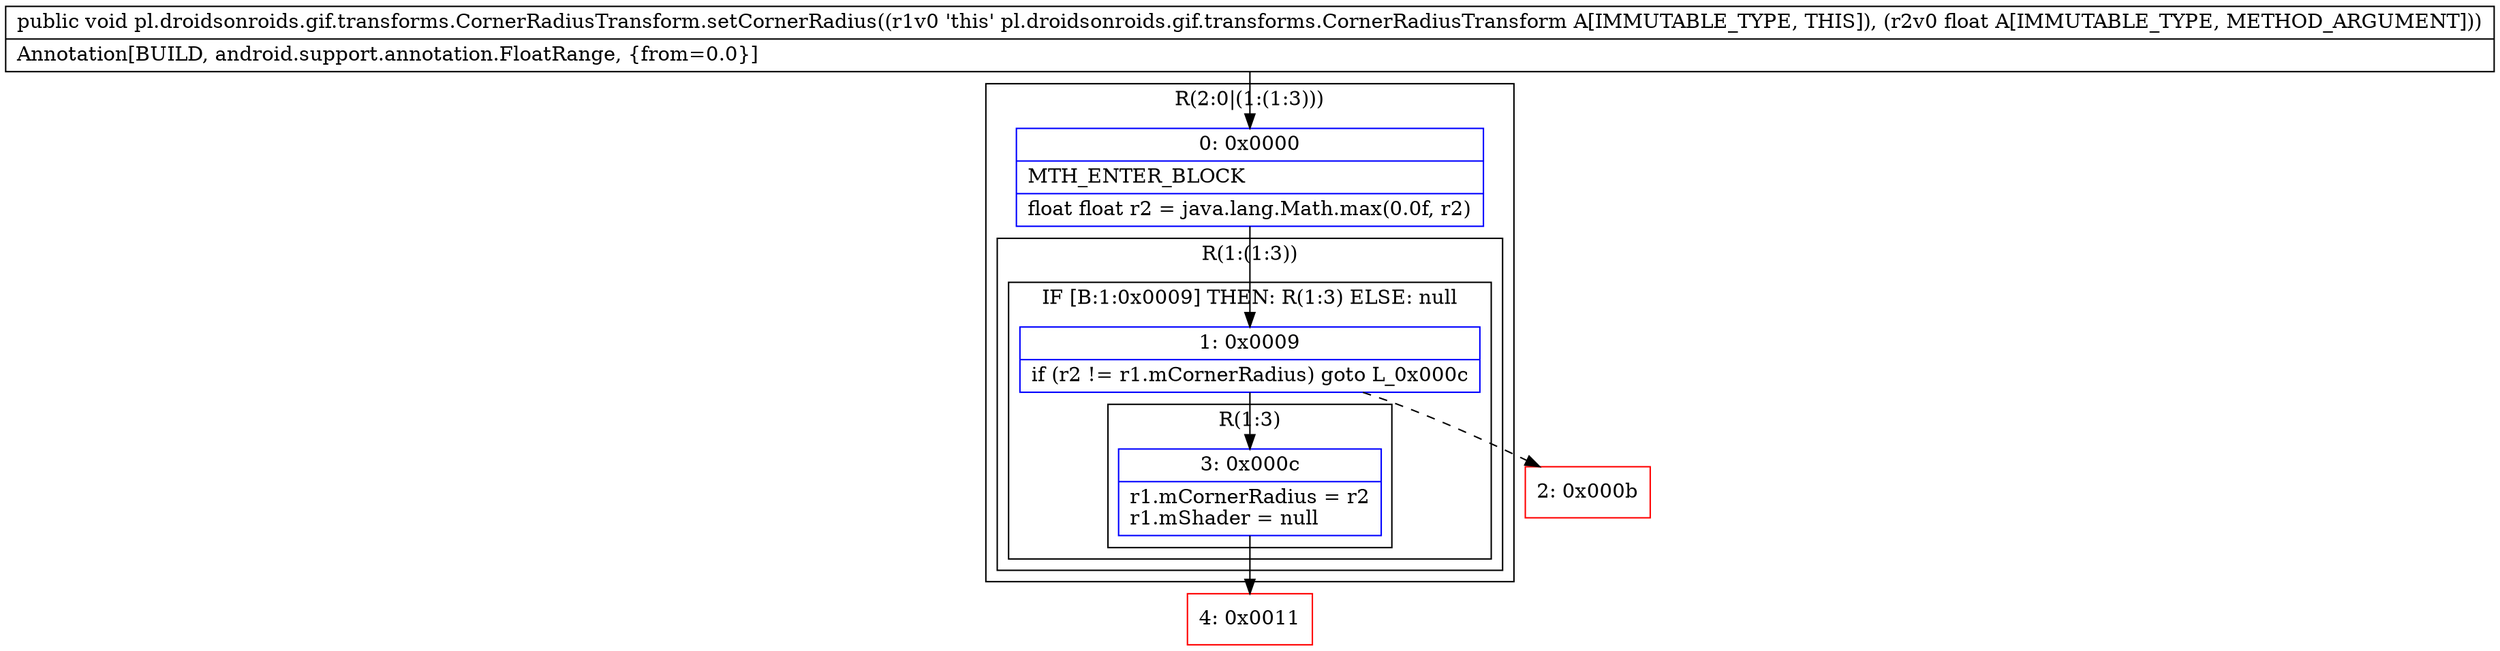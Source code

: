 digraph "CFG forpl.droidsonroids.gif.transforms.CornerRadiusTransform.setCornerRadius(F)V" {
subgraph cluster_Region_2086349132 {
label = "R(2:0|(1:(1:3)))";
node [shape=record,color=blue];
Node_0 [shape=record,label="{0\:\ 0x0000|MTH_ENTER_BLOCK\l|float float r2 = java.lang.Math.max(0.0f, r2)\l}"];
subgraph cluster_Region_1943116433 {
label = "R(1:(1:3))";
node [shape=record,color=blue];
subgraph cluster_IfRegion_730846258 {
label = "IF [B:1:0x0009] THEN: R(1:3) ELSE: null";
node [shape=record,color=blue];
Node_1 [shape=record,label="{1\:\ 0x0009|if (r2 != r1.mCornerRadius) goto L_0x000c\l}"];
subgraph cluster_Region_1863295126 {
label = "R(1:3)";
node [shape=record,color=blue];
Node_3 [shape=record,label="{3\:\ 0x000c|r1.mCornerRadius = r2\lr1.mShader = null\l}"];
}
}
}
}
Node_2 [shape=record,color=red,label="{2\:\ 0x000b}"];
Node_4 [shape=record,color=red,label="{4\:\ 0x0011}"];
MethodNode[shape=record,label="{public void pl.droidsonroids.gif.transforms.CornerRadiusTransform.setCornerRadius((r1v0 'this' pl.droidsonroids.gif.transforms.CornerRadiusTransform A[IMMUTABLE_TYPE, THIS]), (r2v0 float A[IMMUTABLE_TYPE, METHOD_ARGUMENT]))  | Annotation[BUILD, android.support.annotation.FloatRange, \{from=0.0\}]\l}"];
MethodNode -> Node_0;
Node_0 -> Node_1;
Node_1 -> Node_2[style=dashed];
Node_1 -> Node_3;
Node_3 -> Node_4;
}

